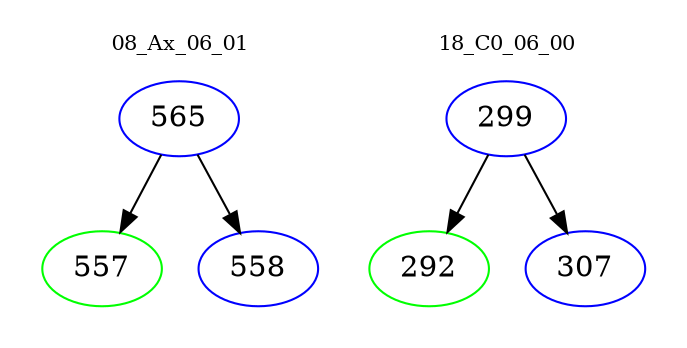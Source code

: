digraph{
subgraph cluster_0 {
color = white
label = "08_Ax_06_01";
fontsize=10;
T0_565 [label="565", color="blue"]
T0_565 -> T0_557 [color="black"]
T0_557 [label="557", color="green"]
T0_565 -> T0_558 [color="black"]
T0_558 [label="558", color="blue"]
}
subgraph cluster_1 {
color = white
label = "18_C0_06_00";
fontsize=10;
T1_299 [label="299", color="blue"]
T1_299 -> T1_292 [color="black"]
T1_292 [label="292", color="green"]
T1_299 -> T1_307 [color="black"]
T1_307 [label="307", color="blue"]
}
}
